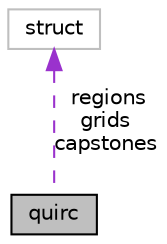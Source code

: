 digraph "quirc"
{
  edge [fontname="Helvetica",fontsize="10",labelfontname="Helvetica",labelfontsize="10"];
  node [fontname="Helvetica",fontsize="10",shape=record];
  Node1 [label="quirc",height=0.2,width=0.4,color="black", fillcolor="grey75", style="filled" fontcolor="black"];
  Node2 -> Node1 [dir="back",color="darkorchid3",fontsize="10",style="dashed",label=" regions\ngrids\ncapstones" ,fontname="Helvetica"];
  Node2 [label="struct",height=0.2,width=0.4,color="grey75", fillcolor="white", style="filled"];
}
